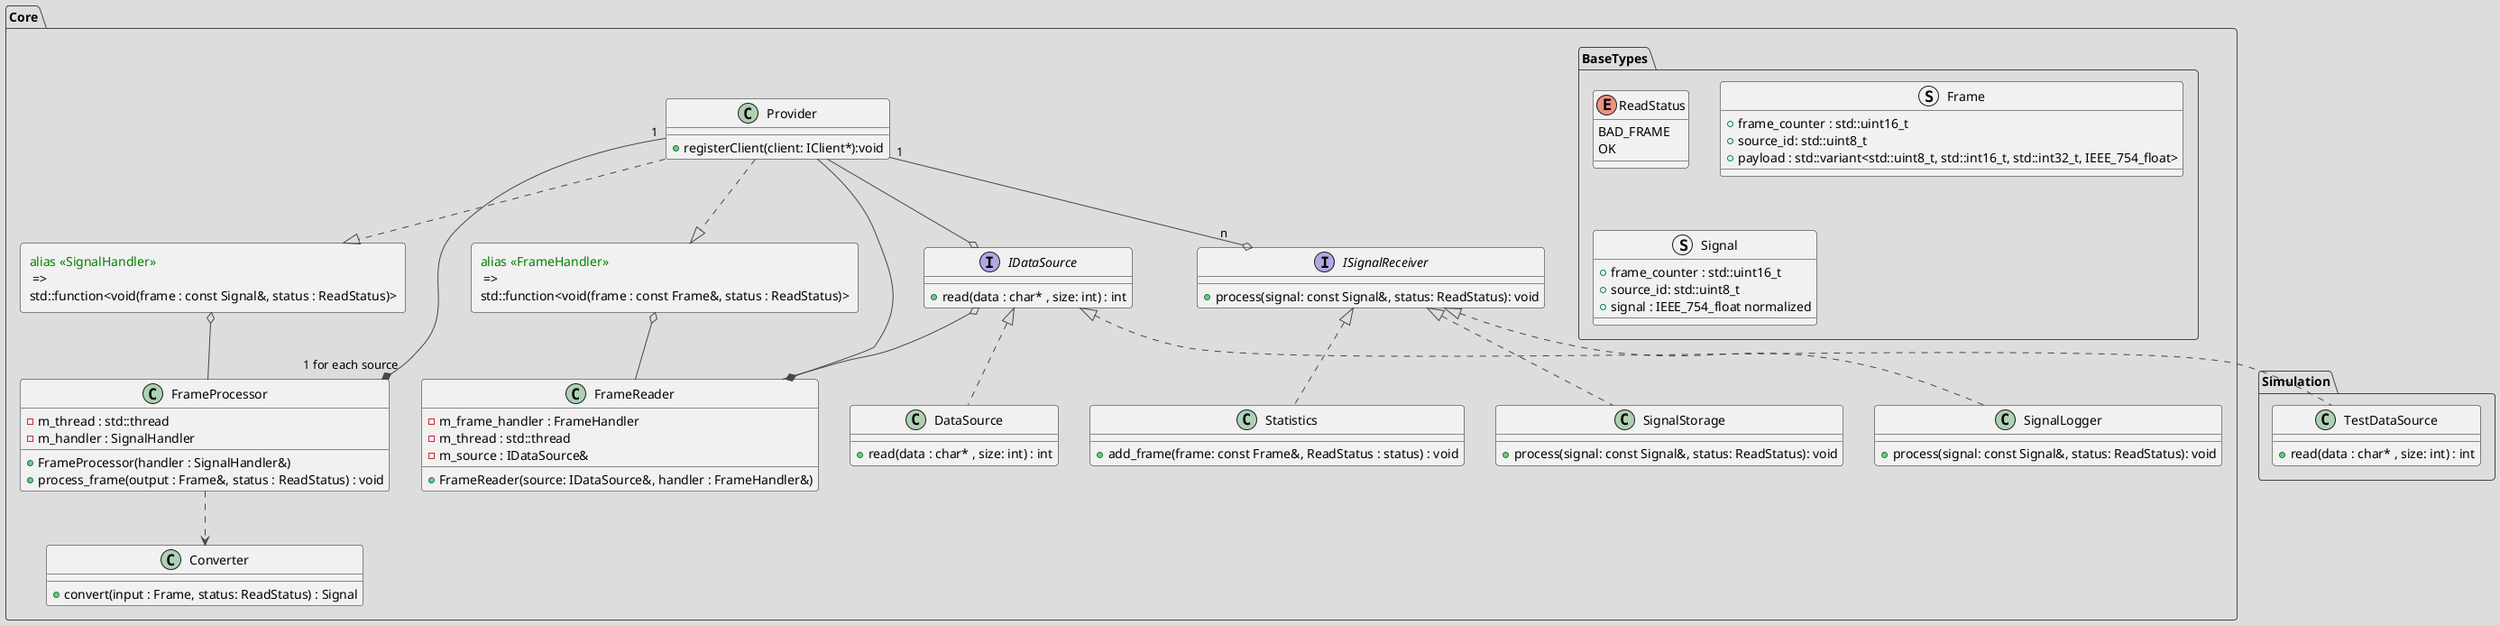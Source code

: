 @startuml
!theme toy

!unquoted procedure $element($alias, $description="", $label="", $technology="", $size=12, $colour="green")
rectangle $alias as "
<color:$colour>alias <<$alias>> </color>
 =>
$description"
!endprocedure

package "Core" {
  package BaseTypes
  {
    enum ReadStatus {
      BAD_FRAME
      OK
    }

    struct Frame {
    + frame_counter : std::uint16_t
    + source_id: std::uint8_t
    + payload : std::variant<std::uint8_t, std::int16_t, std::int32_t, IEEE_754_float>
    }

    struct Signal {
    + frame_counter : std::uint16_t
    + source_id: std::uint8_t
    + signal : IEEE_754_float normalized
    }
  }

  interface IDataSource {
  +read(data : char* , size: int) : int
  }

  class DataSource {
  +read(data : char* , size: int) : int
  }

  $element(FrameHandler, "std::function<void(frame : const Frame&, status : ReadStatus)>", $size=10, $technology="c++")

  class FrameReader {
  +FrameReader(source: IDataSource&, handler : FrameHandler&)
  -m_frame_handler : FrameHandler
  -m_thread : std::thread
  -m_source : IDataSource&
  }

  $element(SignalHandler, "std::function<void(frame : const Signal&, status : ReadStatus)>", $size=10, $technology="c++")

  class FrameProcessor {
  +FrameProcessor(handler : SignalHandler&)
  +process_frame(output : Frame&, status : ReadStatus) : void
  -m_thread : std::thread
  -m_handler : SignalHandler
  }


  class Converter {
  +convert(input : Frame, status: ReadStatus) : Signal
  }

  ' Client listener
  interface ISignalReceiver {
  +process(signal: const Signal&, status: ReadStatus): void
  }

  class SignalStorage {
  +process(signal: const Signal&, status: ReadStatus): void
  }

  class SignalLogger {
  +process(signal: const Signal&, status: ReadStatus): void
  }


  class Statistics
  {
  +add_frame(frame: const Frame&, ReadStatus : status) : void
  }

  class Provider {
  +registerClient(client: IClient*):void
  }
}


package Simulation
{
class TestDataSource {
+read(data : char* , size: int) : int
}
}

IDataSource <|.. DataSource
IDataSource <|.. TestDataSource
FrameReader -up-o IDataSource
FrameReader -up-o FrameHandler
FrameProcessor ..> Converter
FrameProcessor -up-o SignalHandler
Provider "1" --* "1 for each source" FrameProcessor
Provider --* FrameReader
Provider --o IDataSource
Provider "1" --o "n" ISignalReceiver
Provider ..|> SignalHandler
Provider ..|> FrameHandler
SignalStorage .up.|> ISignalReceiver
SignalLogger .up.|> ISignalReceiver
Statistics .up.|> ISignalReceiver
@enduml
